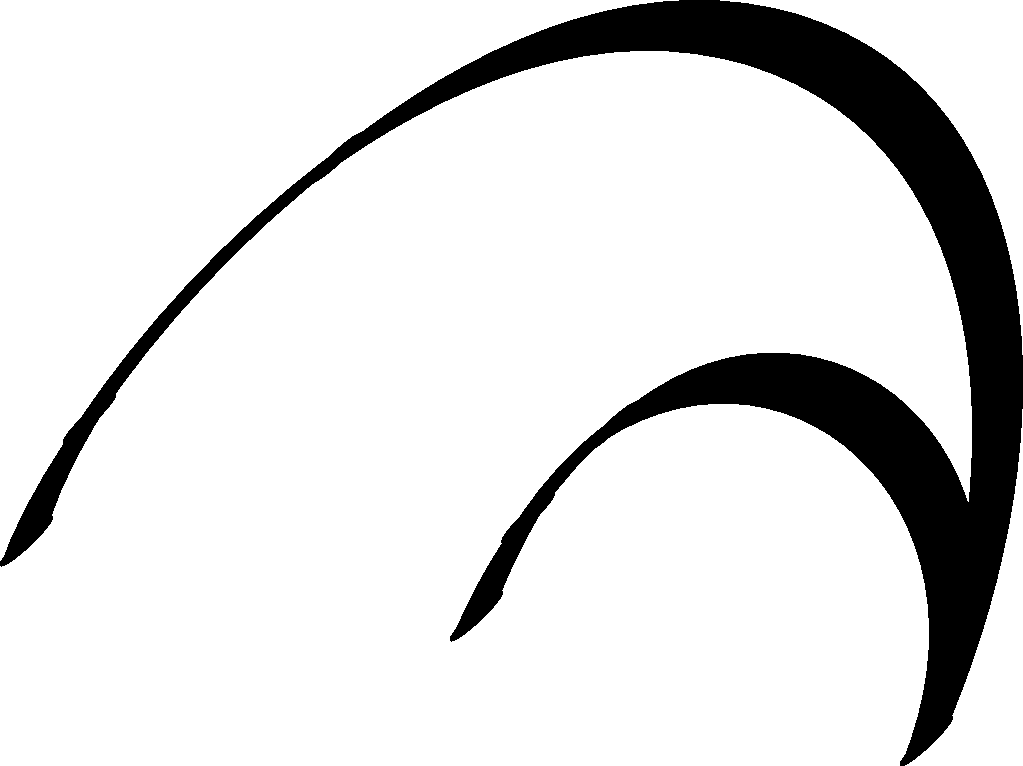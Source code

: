 unitsize(5);
pen slanty = makepen(scale(5)*slant(1.0)*xscale(0.333)*circle((0,0),2.5));
currentpen = slanty;
path hill = (0,0).. tension 2 and 1 ..(75,50)..{S+SW}(90,-20);
draw(hill);
path hook = (90,-20){N+NE}.. tension 3/4 ..{S+SW}(45,-7.5);
draw(hook);
